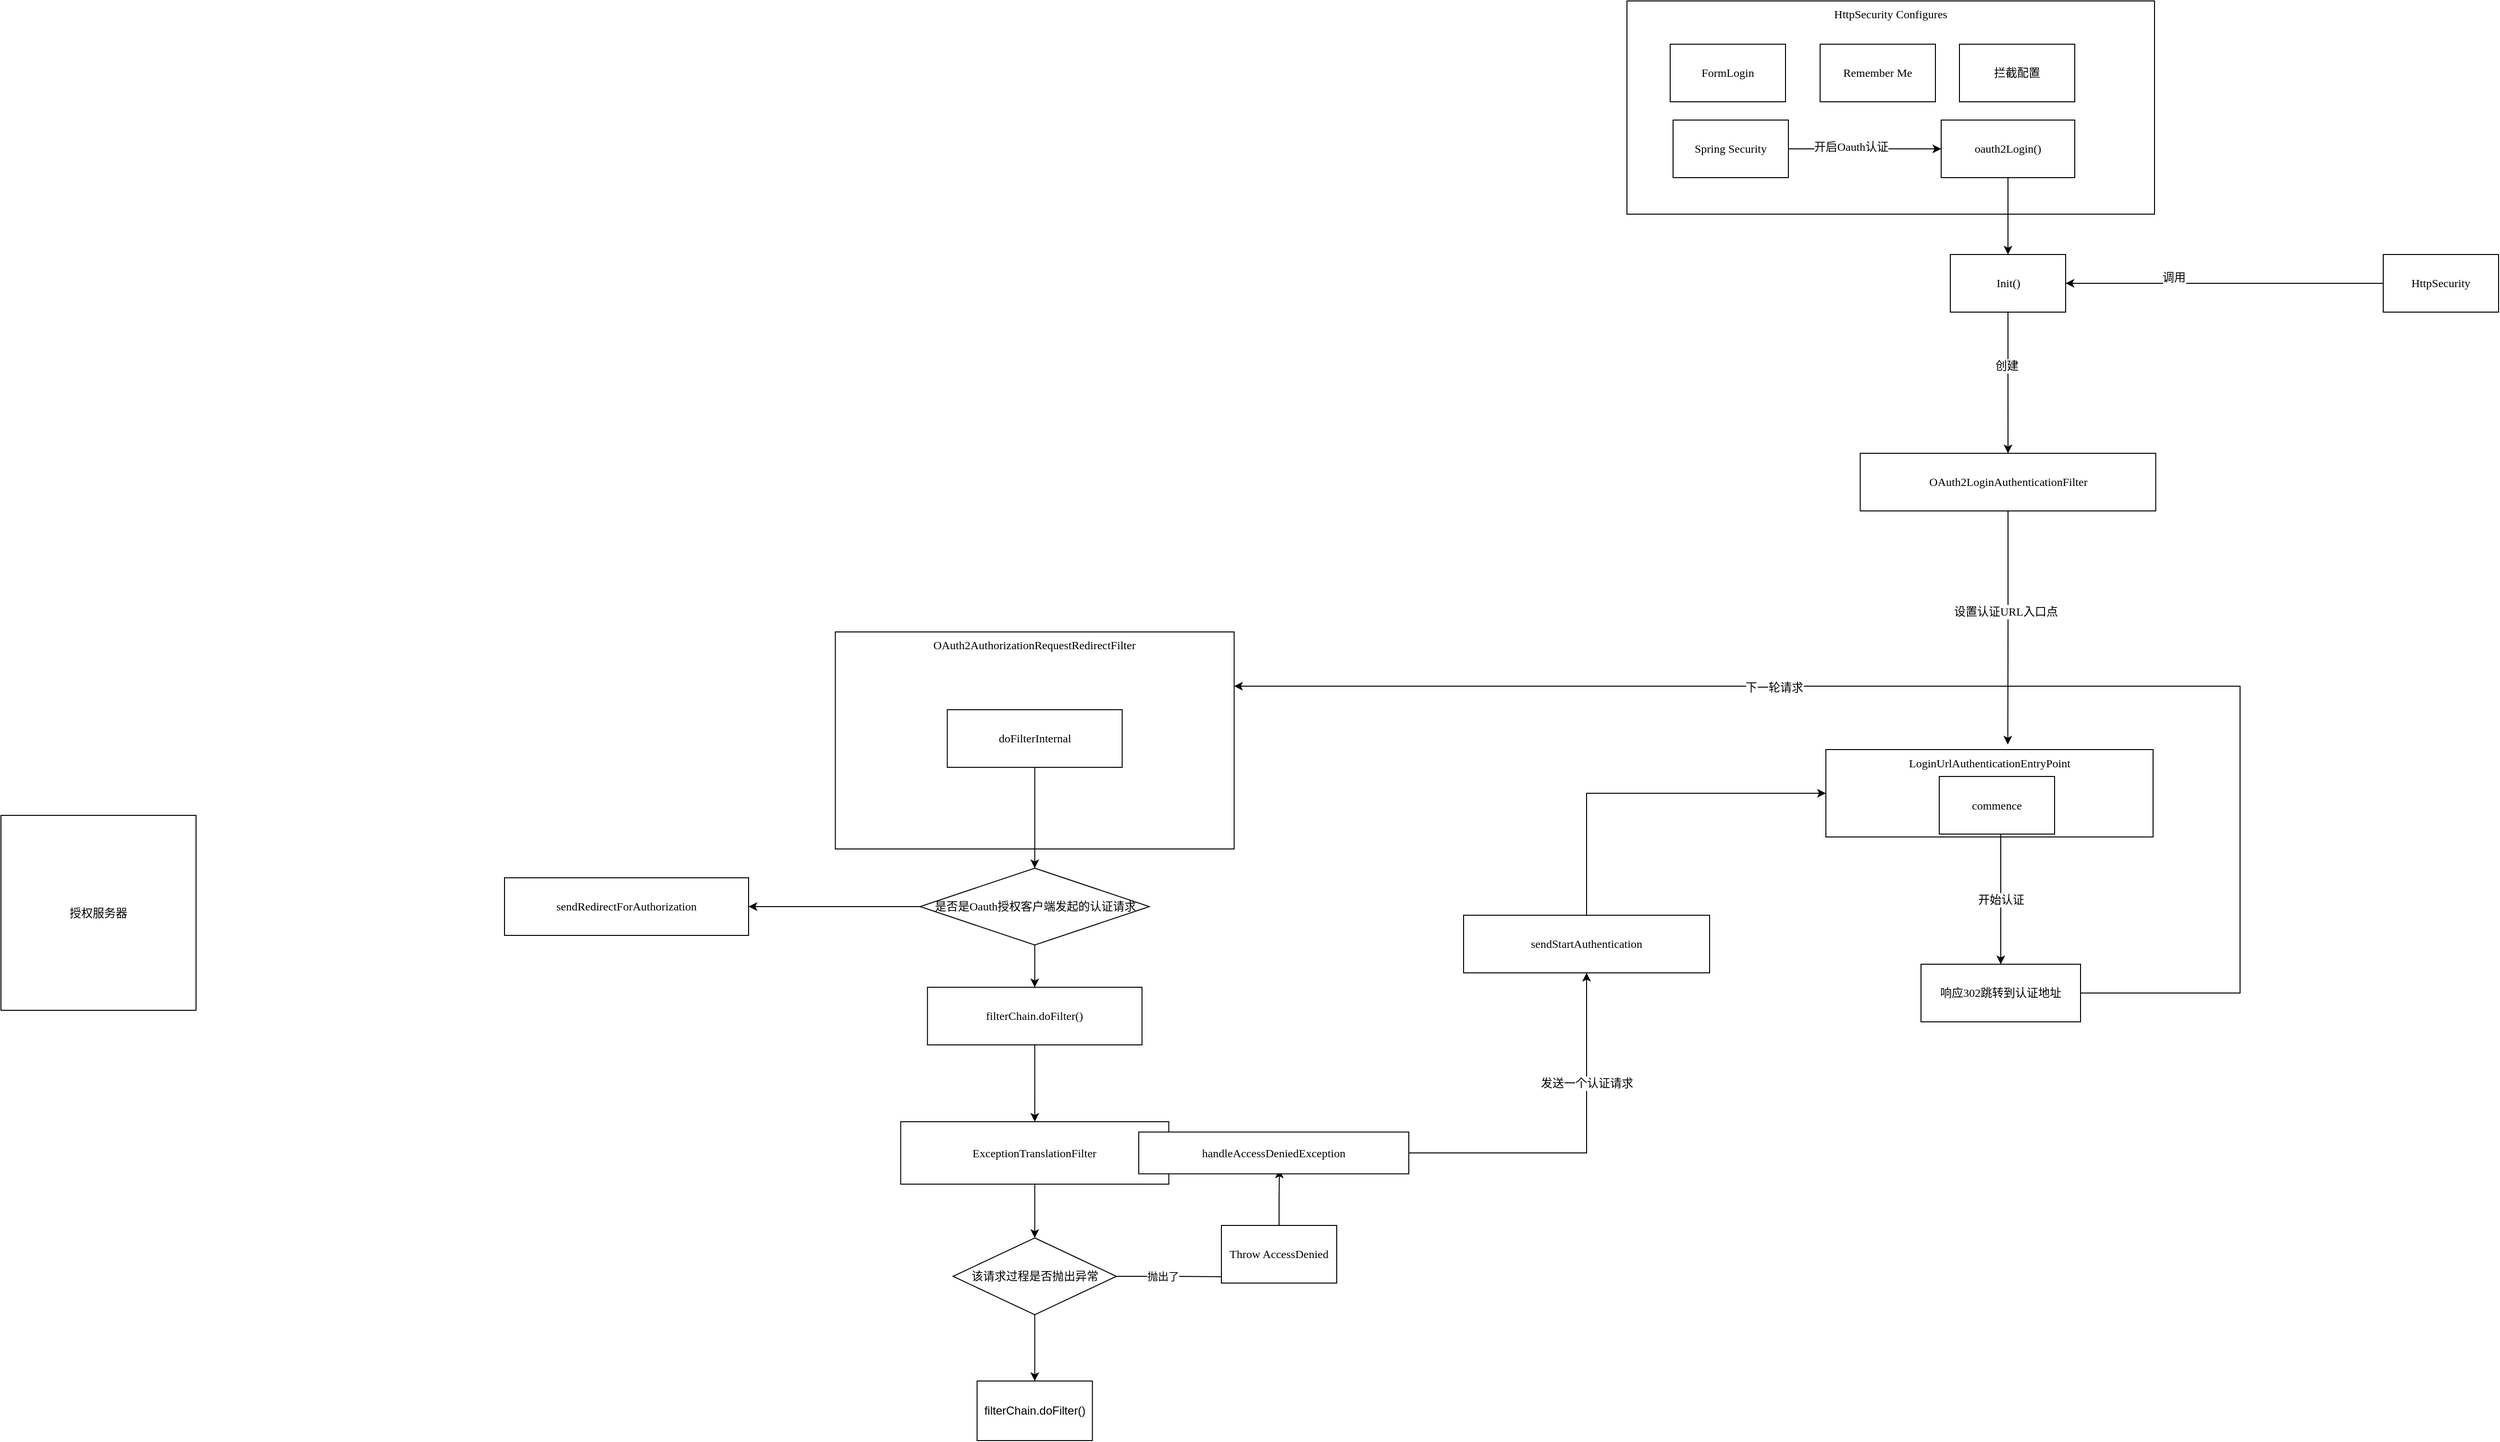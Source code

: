 <mxfile version="21.3.0" type="github">
  <diagram name="第 1 页" id="OgZmK5HEktqeLfpD_v36">
    <mxGraphModel dx="5598" dy="1913" grid="0" gridSize="10" guides="1" tooltips="1" connect="1" arrows="1" fold="1" page="0" pageScale="1" pageWidth="827" pageHeight="1169" math="0" shadow="0">
      <root>
        <mxCell id="0" />
        <mxCell id="1" parent="0" />
        <mxCell id="wRf2Hl0L2Rg9OZS0prIL-1" value="HttpSecurity Configures" style="rounded=0;whiteSpace=wrap;html=1;verticalAlign=top;fontFamily=Verdana;fontSize=12;fontColor=#000000;" vertex="1" parent="1">
          <mxGeometry x="-67" y="255" width="549" height="222" as="geometry" />
        </mxCell>
        <mxCell id="wRf2Hl0L2Rg9OZS0prIL-2" style="edgeStyle=orthogonalEdgeStyle;rounded=0;orthogonalLoop=1;jettySize=auto;html=1;entryX=0.5;entryY=0;entryDx=0;entryDy=0;" edge="1" parent="1" source="wRf2Hl0L2Rg9OZS0prIL-3" target="wRf2Hl0L2Rg9OZS0prIL-14">
          <mxGeometry relative="1" as="geometry" />
        </mxCell>
        <mxCell id="wRf2Hl0L2Rg9OZS0prIL-3" value="&lt;div style=&quot;font-size: 12px;&quot;&gt;&lt;font style=&quot;font-size: 12px;&quot;&gt;ExceptionTranslationFilter&lt;/font&gt;&lt;/div&gt;" style="rounded=0;whiteSpace=wrap;html=1;fontFamily=Verdana;fontSize=12;fontColor=#000000;" vertex="1" parent="1">
          <mxGeometry x="-822.75" y="1422" width="279" height="65" as="geometry" />
        </mxCell>
        <mxCell id="wRf2Hl0L2Rg9OZS0prIL-4" value="&lt;div style=&quot;font-size: 12px;&quot;&gt;OAuth2AuthorizationRequestRedirectFilter&lt;/div&gt;" style="rounded=0;whiteSpace=wrap;html=1;fontFamily=Verdana;verticalAlign=top;fontSize=12;fontColor=#000000;" vertex="1" parent="1">
          <mxGeometry x="-890.75" y="912" width="415" height="226" as="geometry" />
        </mxCell>
        <mxCell id="wRf2Hl0L2Rg9OZS0prIL-5" style="edgeStyle=orthogonalEdgeStyle;rounded=0;orthogonalLoop=1;jettySize=auto;html=1;entryX=0.5;entryY=0;entryDx=0;entryDy=0;fontFamily=Verdana;fontSize=12;fontColor=#000000;" edge="1" parent="1" source="wRf2Hl0L2Rg9OZS0prIL-6" target="wRf2Hl0L2Rg9OZS0prIL-9">
          <mxGeometry relative="1" as="geometry">
            <mxPoint x="-687.75" y="1197" as="targetPoint" />
          </mxGeometry>
        </mxCell>
        <mxCell id="wRf2Hl0L2Rg9OZS0prIL-6" value="&lt;div style=&quot;font-size: 12px;&quot;&gt;doFilterInternal&lt;/div&gt;" style="rounded=0;whiteSpace=wrap;html=1;fontFamily=Verdana;fontSize=12;fontColor=#000000;" vertex="1" parent="1">
          <mxGeometry x="-774.25" y="993" width="182" height="60" as="geometry" />
        </mxCell>
        <mxCell id="wRf2Hl0L2Rg9OZS0prIL-7" style="edgeStyle=orthogonalEdgeStyle;rounded=0;orthogonalLoop=1;jettySize=auto;html=1;fontFamily=Verdana;fontSize=12;fontColor=#000000;" edge="1" parent="1" source="wRf2Hl0L2Rg9OZS0prIL-9" target="wRf2Hl0L2Rg9OZS0prIL-11">
          <mxGeometry relative="1" as="geometry" />
        </mxCell>
        <mxCell id="wRf2Hl0L2Rg9OZS0prIL-8" style="edgeStyle=orthogonalEdgeStyle;rounded=0;orthogonalLoop=1;jettySize=auto;html=1;fontFamily=Verdana;fontSize=12;fontColor=#000000;" edge="1" parent="1" source="wRf2Hl0L2Rg9OZS0prIL-9" target="wRf2Hl0L2Rg9OZS0prIL-48">
          <mxGeometry relative="1" as="geometry">
            <mxPoint x="-987.566" y="1198" as="targetPoint" />
          </mxGeometry>
        </mxCell>
        <mxCell id="wRf2Hl0L2Rg9OZS0prIL-9" value="是否是Oauth授权客户端发起的认证请求" style="rhombus;whiteSpace=wrap;html=1;fontFamily=Verdana;fontSize=12;fontColor=#000000;" vertex="1" parent="1">
          <mxGeometry x="-802.5" y="1158" width="238.5" height="80" as="geometry" />
        </mxCell>
        <mxCell id="wRf2Hl0L2Rg9OZS0prIL-10" value="" style="edgeStyle=orthogonalEdgeStyle;rounded=0;orthogonalLoop=1;jettySize=auto;html=1;fontFamily=Verdana;fontSize=12;fontColor=#000000;" edge="1" parent="1" source="wRf2Hl0L2Rg9OZS0prIL-11" target="wRf2Hl0L2Rg9OZS0prIL-3">
          <mxGeometry relative="1" as="geometry" />
        </mxCell>
        <mxCell id="wRf2Hl0L2Rg9OZS0prIL-11" value="&lt;div style=&quot;font-size: 12px;&quot;&gt;filterChain.doFilter()&lt;/div&gt;" style="rounded=0;whiteSpace=wrap;html=1;fontFamily=Verdana;fontSize=12;fontColor=#000000;" vertex="1" parent="1">
          <mxGeometry x="-794.875" y="1282" width="223.25" height="60" as="geometry" />
        </mxCell>
        <mxCell id="wRf2Hl0L2Rg9OZS0prIL-12" style="edgeStyle=orthogonalEdgeStyle;rounded=0;orthogonalLoop=1;jettySize=auto;html=1;entryX=0.521;entryY=0.898;entryDx=0;entryDy=0;entryPerimeter=0;fontFamily=Verdana;fontSize=12;fontColor=#000000;" edge="1" parent="1" source="wRf2Hl0L2Rg9OZS0prIL-20" target="wRf2Hl0L2Rg9OZS0prIL-17">
          <mxGeometry relative="1" as="geometry" />
        </mxCell>
        <mxCell id="wRf2Hl0L2Rg9OZS0prIL-13" style="edgeStyle=orthogonalEdgeStyle;rounded=0;orthogonalLoop=1;jettySize=auto;html=1;" edge="1" parent="1" source="wRf2Hl0L2Rg9OZS0prIL-14" target="wRf2Hl0L2Rg9OZS0prIL-49">
          <mxGeometry relative="1" as="geometry">
            <mxPoint x="-683.25" y="1693.339" as="targetPoint" />
          </mxGeometry>
        </mxCell>
        <mxCell id="wRf2Hl0L2Rg9OZS0prIL-14" value="该请求过程是否抛出异常" style="rhombus;whiteSpace=wrap;html=1;fontFamily=Verdana;fontSize=12;fontColor=#000000;" vertex="1" parent="1">
          <mxGeometry x="-768.25" y="1543" width="170" height="80" as="geometry" />
        </mxCell>
        <mxCell id="wRf2Hl0L2Rg9OZS0prIL-15" style="edgeStyle=orthogonalEdgeStyle;rounded=0;orthogonalLoop=1;jettySize=auto;html=1;fontFamily=Verdana;fontSize=12;fontColor=#000000;" edge="1" parent="1" source="wRf2Hl0L2Rg9OZS0prIL-17" target="wRf2Hl0L2Rg9OZS0prIL-22">
          <mxGeometry relative="1" as="geometry" />
        </mxCell>
        <mxCell id="wRf2Hl0L2Rg9OZS0prIL-16" value="发送一个认证请求" style="edgeLabel;html=1;align=center;verticalAlign=middle;resizable=0;points=[];fontFamily=Verdana;fontSize=12;fontColor=#000000;" vertex="1" connectable="0" parent="wRf2Hl0L2Rg9OZS0prIL-15">
          <mxGeometry x="-0.292" relative="1" as="geometry">
            <mxPoint x="53" y="-73" as="offset" />
          </mxGeometry>
        </mxCell>
        <mxCell id="wRf2Hl0L2Rg9OZS0prIL-17" value="&lt;div style=&quot;font-size: 12px;&quot;&gt;handleAccessDeniedException&lt;/div&gt;" style="rounded=0;whiteSpace=wrap;html=1;fontFamily=Verdana;fontSize=12;fontColor=#000000;" vertex="1" parent="1">
          <mxGeometry x="-575" y="1432.75" width="281" height="43.5" as="geometry" />
        </mxCell>
        <mxCell id="wRf2Hl0L2Rg9OZS0prIL-18" value="" style="edgeStyle=orthogonalEdgeStyle;rounded=0;orthogonalLoop=1;jettySize=auto;html=1;entryX=0.521;entryY=0.898;entryDx=0;entryDy=0;entryPerimeter=0;fontFamily=Verdana;fontSize=12;fontColor=#000000;" edge="1" parent="1" source="wRf2Hl0L2Rg9OZS0prIL-14" target="wRf2Hl0L2Rg9OZS0prIL-20">
          <mxGeometry relative="1" as="geometry">
            <mxPoint x="-597.75" y="1583" as="sourcePoint" />
            <mxPoint x="-424.75" y="1104" as="targetPoint" />
          </mxGeometry>
        </mxCell>
        <mxCell id="wRf2Hl0L2Rg9OZS0prIL-19" value="抛出了" style="edgeLabel;html=1;align=center;verticalAlign=middle;resizable=0;points=[];" vertex="1" connectable="0" parent="wRf2Hl0L2Rg9OZS0prIL-18">
          <mxGeometry x="-0.837" y="-2" relative="1" as="geometry">
            <mxPoint x="34" y="-2" as="offset" />
          </mxGeometry>
        </mxCell>
        <mxCell id="wRf2Hl0L2Rg9OZS0prIL-20" value="Throw AccessDenied" style="rounded=0;whiteSpace=wrap;html=1;fontFamily=Verdana;fontSize=12;fontColor=#000000;" vertex="1" parent="1">
          <mxGeometry x="-489" y="1530" width="120" height="60" as="geometry" />
        </mxCell>
        <mxCell id="wRf2Hl0L2Rg9OZS0prIL-21" style="edgeStyle=orthogonalEdgeStyle;rounded=0;orthogonalLoop=1;jettySize=auto;html=1;entryX=0;entryY=0.5;entryDx=0;entryDy=0;fontFamily=Verdana;fontSize=12;fontColor=#000000;exitX=0.5;exitY=0;exitDx=0;exitDy=0;" edge="1" parent="1" source="wRf2Hl0L2Rg9OZS0prIL-22" target="wRf2Hl0L2Rg9OZS0prIL-41">
          <mxGeometry relative="1" as="geometry" />
        </mxCell>
        <mxCell id="wRf2Hl0L2Rg9OZS0prIL-22" value="&lt;div style=&quot;background-color: rgb(255, 255, 255); font-size: 12px;&quot;&gt;&lt;span style=&quot;font-size: 12px;&quot;&gt;sendStartAuthentication&lt;/span&gt;&lt;/div&gt;" style="rounded=0;whiteSpace=wrap;html=1;fontFamily=Verdana;fontSize=12;fontColor=#000000;" vertex="1" parent="1">
          <mxGeometry x="-237" y="1207" width="256" height="60" as="geometry" />
        </mxCell>
        <mxCell id="wRf2Hl0L2Rg9OZS0prIL-23" value="" style="edgeStyle=orthogonalEdgeStyle;rounded=0;orthogonalLoop=1;jettySize=auto;html=1;fontFamily=Verdana;fontSize=12;fontColor=#000000;" edge="1" parent="1" source="wRf2Hl0L2Rg9OZS0prIL-25" target="wRf2Hl0L2Rg9OZS0prIL-27">
          <mxGeometry relative="1" as="geometry" />
        </mxCell>
        <mxCell id="wRf2Hl0L2Rg9OZS0prIL-24" value="开启Oauth认证" style="edgeLabel;html=1;align=center;verticalAlign=middle;resizable=0;points=[];fontFamily=Verdana;fontSize=12;fontColor=#000000;" vertex="1" connectable="0" parent="wRf2Hl0L2Rg9OZS0prIL-23">
          <mxGeometry x="-0.18" y="2" relative="1" as="geometry">
            <mxPoint as="offset" />
          </mxGeometry>
        </mxCell>
        <mxCell id="wRf2Hl0L2Rg9OZS0prIL-25" value="Spring Security" style="rounded=0;whiteSpace=wrap;html=1;fontFamily=Verdana;fontSize=12;fontColor=#000000;" vertex="1" parent="1">
          <mxGeometry x="-19" y="379" width="120" height="60" as="geometry" />
        </mxCell>
        <mxCell id="wRf2Hl0L2Rg9OZS0prIL-26" value="" style="edgeStyle=orthogonalEdgeStyle;rounded=0;orthogonalLoop=1;jettySize=auto;html=1;fontFamily=Verdana;fontSize=12;fontColor=#000000;" edge="1" parent="1" source="wRf2Hl0L2Rg9OZS0prIL-27" target="wRf2Hl0L2Rg9OZS0prIL-30">
          <mxGeometry relative="1" as="geometry" />
        </mxCell>
        <mxCell id="wRf2Hl0L2Rg9OZS0prIL-27" value="&lt;div style=&quot;font-size: 12px;&quot;&gt;oauth2Login()&lt;/div&gt;" style="rounded=0;whiteSpace=wrap;html=1;fontFamily=Verdana;fontSize=12;fontColor=#000000;" vertex="1" parent="1">
          <mxGeometry x="260" y="379" width="139" height="60" as="geometry" />
        </mxCell>
        <mxCell id="wRf2Hl0L2Rg9OZS0prIL-28" value="" style="edgeStyle=orthogonalEdgeStyle;rounded=0;orthogonalLoop=1;jettySize=auto;html=1;fontFamily=Verdana;fontSize=12;fontColor=#000000;" edge="1" parent="1" source="wRf2Hl0L2Rg9OZS0prIL-30" target="wRf2Hl0L2Rg9OZS0prIL-39">
          <mxGeometry relative="1" as="geometry" />
        </mxCell>
        <mxCell id="wRf2Hl0L2Rg9OZS0prIL-29" value="创建" style="edgeLabel;html=1;align=center;verticalAlign=middle;resizable=0;points=[];fontFamily=Verdana;fontSize=12;fontColor=#000000;" vertex="1" connectable="0" parent="wRf2Hl0L2Rg9OZS0prIL-28">
          <mxGeometry x="-0.24" y="-2" relative="1" as="geometry">
            <mxPoint as="offset" />
          </mxGeometry>
        </mxCell>
        <mxCell id="wRf2Hl0L2Rg9OZS0prIL-30" value="Init()" style="whiteSpace=wrap;html=1;rounded=0;fontFamily=Verdana;fontSize=12;fontColor=#000000;" vertex="1" parent="1">
          <mxGeometry x="269.5" y="519" width="120" height="60" as="geometry" />
        </mxCell>
        <mxCell id="wRf2Hl0L2Rg9OZS0prIL-31" style="edgeStyle=orthogonalEdgeStyle;rounded=0;orthogonalLoop=1;jettySize=auto;html=1;fontFamily=Verdana;fontSize=12;fontColor=#000000;" edge="1" parent="1" source="wRf2Hl0L2Rg9OZS0prIL-33" target="wRf2Hl0L2Rg9OZS0prIL-30">
          <mxGeometry relative="1" as="geometry" />
        </mxCell>
        <mxCell id="wRf2Hl0L2Rg9OZS0prIL-32" value="调用" style="edgeLabel;html=1;align=center;verticalAlign=middle;resizable=0;points=[];fontFamily=Verdana;fontSize=12;fontColor=#000000;" vertex="1" connectable="0" parent="wRf2Hl0L2Rg9OZS0prIL-31">
          <mxGeometry x="0.109" y="-3" relative="1" as="geometry">
            <mxPoint x="-35" y="-3" as="offset" />
          </mxGeometry>
        </mxCell>
        <mxCell id="wRf2Hl0L2Rg9OZS0prIL-33" value="HttpSecurity" style="rounded=0;whiteSpace=wrap;html=1;fontFamily=Verdana;fontSize=12;fontColor=#000000;" vertex="1" parent="1">
          <mxGeometry x="720" y="519" width="120" height="60" as="geometry" />
        </mxCell>
        <mxCell id="wRf2Hl0L2Rg9OZS0prIL-34" value="FormLogin" style="rounded=0;whiteSpace=wrap;html=1;fontFamily=Verdana;fontSize=12;fontColor=#000000;" vertex="1" parent="1">
          <mxGeometry x="-22" y="300" width="120" height="60" as="geometry" />
        </mxCell>
        <mxCell id="wRf2Hl0L2Rg9OZS0prIL-35" value="Remember Me" style="rounded=0;whiteSpace=wrap;html=1;fontFamily=Verdana;fontSize=12;fontColor=#000000;" vertex="1" parent="1">
          <mxGeometry x="134" y="300" width="120" height="60" as="geometry" />
        </mxCell>
        <mxCell id="wRf2Hl0L2Rg9OZS0prIL-36" value="拦截配置" style="rounded=0;whiteSpace=wrap;html=1;fontFamily=Verdana;fontSize=12;fontColor=#000000;" vertex="1" parent="1">
          <mxGeometry x="279" y="300" width="120" height="60" as="geometry" />
        </mxCell>
        <mxCell id="wRf2Hl0L2Rg9OZS0prIL-37" value="" style="edgeStyle=orthogonalEdgeStyle;rounded=0;orthogonalLoop=1;jettySize=auto;html=1;fontFamily=Verdana;fontSize=12;fontColor=#000000;entryX=0.556;entryY=-0.058;entryDx=0;entryDy=0;entryPerimeter=0;" edge="1" parent="1" source="wRf2Hl0L2Rg9OZS0prIL-39" target="wRf2Hl0L2Rg9OZS0prIL-41">
          <mxGeometry relative="1" as="geometry">
            <mxPoint x="371" y="1014" as="targetPoint" />
          </mxGeometry>
        </mxCell>
        <mxCell id="wRf2Hl0L2Rg9OZS0prIL-38" value="设置认证URL入口点" style="edgeLabel;html=1;align=center;verticalAlign=middle;resizable=0;points=[];fontFamily=Verdana;fontSize=12;fontColor=#000000;" vertex="1" connectable="0" parent="wRf2Hl0L2Rg9OZS0prIL-37">
          <mxGeometry x="-0.209" relative="1" as="geometry">
            <mxPoint x="-3" y="8" as="offset" />
          </mxGeometry>
        </mxCell>
        <mxCell id="wRf2Hl0L2Rg9OZS0prIL-39" value="&lt;div style=&quot;background-color: rgb(255, 255, 255); font-size: 12px;&quot;&gt;&lt;span style=&quot;font-size: 12px;&quot;&gt;OAuth2LoginAuthenticationFilter&lt;/span&gt;&lt;/div&gt;" style="whiteSpace=wrap;html=1;fontFamily=Verdana;rounded=0;fontSize=12;fontColor=#000000;" vertex="1" parent="1">
          <mxGeometry x="175.75" y="726" width="307.5" height="60" as="geometry" />
        </mxCell>
        <mxCell id="wRf2Hl0L2Rg9OZS0prIL-40" value="" style="group;fontFamily=Verdana;fontSize=12;fontColor=#000000;" vertex="1" connectable="0" parent="1">
          <mxGeometry x="140" y="1034.5" width="340.5" height="91" as="geometry" />
        </mxCell>
        <mxCell id="wRf2Hl0L2Rg9OZS0prIL-41" value="&lt;div style=&quot;font-size: 12px;&quot;&gt;LoginUrlAuthenticationEntryPoint&lt;/div&gt;" style="rounded=0;whiteSpace=wrap;html=1;verticalAlign=top;fontFamily=Verdana;fontSize=12;fontColor=#000000;" vertex="1" parent="wRf2Hl0L2Rg9OZS0prIL-40">
          <mxGeometry width="340.5" height="91" as="geometry" />
        </mxCell>
        <mxCell id="wRf2Hl0L2Rg9OZS0prIL-42" value="&lt;div style=&quot;background-color: rgb(255, 255, 255); font-size: 12px;&quot;&gt;&lt;br style=&quot;font-size: 12px;&quot;&gt;&lt;/div&gt;" style="text;whiteSpace=wrap;html=1;fontFamily=Verdana;fontSize=12;fontColor=#000000;" vertex="1" parent="wRf2Hl0L2Rg9OZS0prIL-40">
          <mxGeometry x="32.003" y="28.005" width="100" height="44" as="geometry" />
        </mxCell>
        <mxCell id="wRf2Hl0L2Rg9OZS0prIL-43" value="&lt;span style=&quot;font-size: 12px; font-style: normal; font-variant-ligatures: normal; font-variant-caps: normal; font-weight: 400; letter-spacing: normal; orphans: 2; text-align: left; text-indent: 0px; text-transform: none; widows: 2; word-spacing: 0px; -webkit-text-stroke-width: 0px; background-color: rgb(255, 255, 255); text-decoration-thickness: initial; text-decoration-style: initial; text-decoration-color: initial; float: none; display: inline !important;&quot;&gt;commence&lt;/span&gt;" style="rounded=0;whiteSpace=wrap;html=1;fontFamily=Verdana;fontSize=12;fontColor=#000000;" vertex="1" parent="wRf2Hl0L2Rg9OZS0prIL-40">
          <mxGeometry x="118" y="28" width="120" height="60" as="geometry" />
        </mxCell>
        <mxCell id="wRf2Hl0L2Rg9OZS0prIL-44" style="edgeStyle=orthogonalEdgeStyle;rounded=0;orthogonalLoop=1;jettySize=auto;html=1;entryX=1;entryY=0.25;entryDx=0;entryDy=0;fontFamily=Verdana;fontSize=12;fontColor=#000000;" edge="1" parent="1" source="wRf2Hl0L2Rg9OZS0prIL-46" target="wRf2Hl0L2Rg9OZS0prIL-4">
          <mxGeometry relative="1" as="geometry">
            <Array as="points">
              <mxPoint x="571" y="1288" />
              <mxPoint x="571" y="968" />
            </Array>
          </mxGeometry>
        </mxCell>
        <mxCell id="wRf2Hl0L2Rg9OZS0prIL-45" value="下一轮请求" style="edgeLabel;html=1;align=center;verticalAlign=middle;resizable=0;points=[];fontFamily=Verdana;fontSize=12;fontColor=#000000;" vertex="1" connectable="0" parent="wRf2Hl0L2Rg9OZS0prIL-44">
          <mxGeometry x="0.267" y="1" relative="1" as="geometry">
            <mxPoint as="offset" />
          </mxGeometry>
        </mxCell>
        <mxCell id="wRf2Hl0L2Rg9OZS0prIL-46" value="响应302跳转到认证地址" style="rounded=0;whiteSpace=wrap;html=1;fontFamily=Verdana;fontSize=12;fontColor=#000000;" vertex="1" parent="1">
          <mxGeometry x="239" y="1258" width="166" height="60" as="geometry" />
        </mxCell>
        <mxCell id="wRf2Hl0L2Rg9OZS0prIL-47" value="开始认证" style="edgeStyle=orthogonalEdgeStyle;rounded=0;orthogonalLoop=1;jettySize=auto;html=1;entryX=0.5;entryY=0;entryDx=0;entryDy=0;fontFamily=Verdana;fontSize=12;fontColor=#000000;" edge="1" parent="1" source="wRf2Hl0L2Rg9OZS0prIL-43" target="wRf2Hl0L2Rg9OZS0prIL-46">
          <mxGeometry relative="1" as="geometry">
            <Array as="points">
              <mxPoint x="322" y="1239" />
            </Array>
          </mxGeometry>
        </mxCell>
        <mxCell id="wRf2Hl0L2Rg9OZS0prIL-48" value="&lt;div style=&quot;font-size: 12px;&quot;&gt;sendRedirectForAuthorization&lt;/div&gt;" style="rounded=0;whiteSpace=wrap;html=1;fontFamily=Verdana;fontSize=12;fontColor=#000000;" vertex="1" parent="1">
          <mxGeometry x="-1235" y="1168" width="254" height="60" as="geometry" />
        </mxCell>
        <mxCell id="wRf2Hl0L2Rg9OZS0prIL-49" value="filterChain.doFilter()" style="rounded=0;whiteSpace=wrap;html=1;" vertex="1" parent="1">
          <mxGeometry x="-743.25" y="1692" width="120" height="62" as="geometry" />
        </mxCell>
        <mxCell id="wRf2Hl0L2Rg9OZS0prIL-50" value="授权服务器" style="whiteSpace=wrap;html=1;aspect=fixed;" vertex="1" parent="1">
          <mxGeometry x="-1759" y="1103" width="203" height="203" as="geometry" />
        </mxCell>
      </root>
    </mxGraphModel>
  </diagram>
</mxfile>
